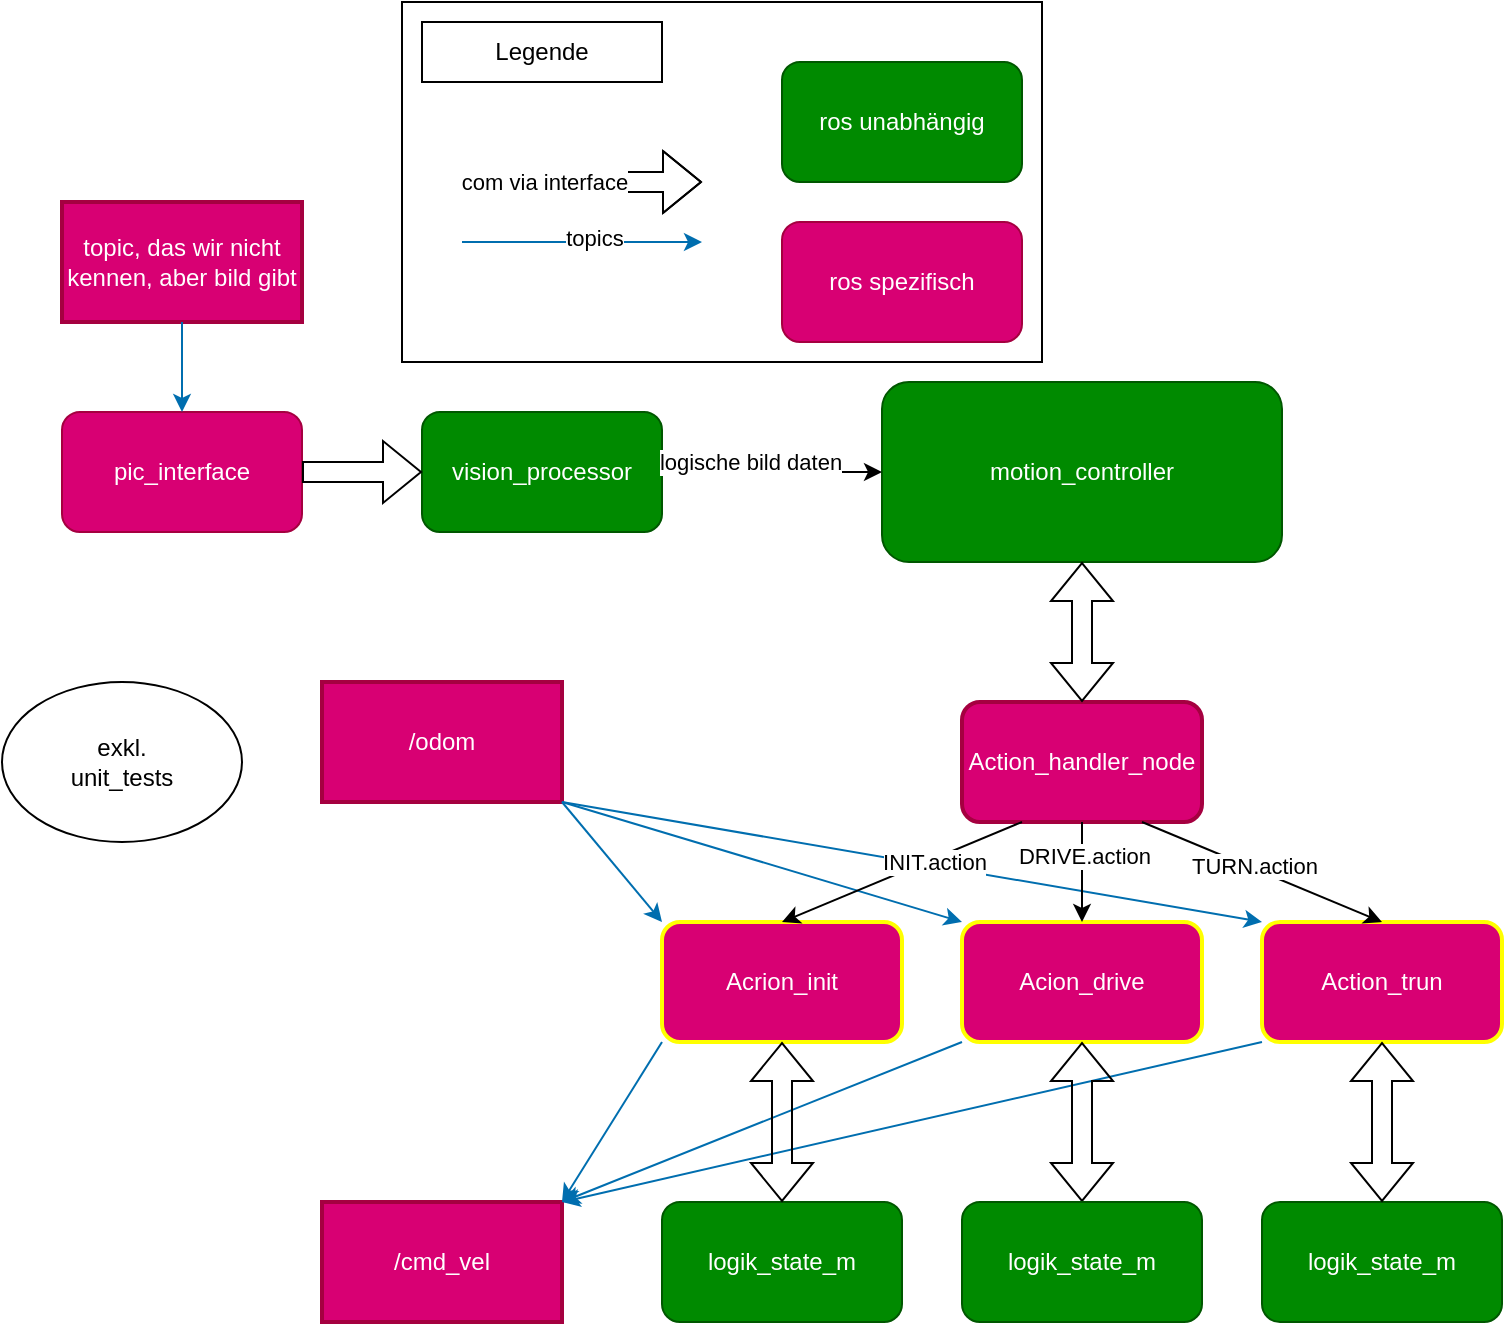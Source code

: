<mxfile pages="2">
    <diagram name="Seite-1" id="KaFoANcTmPBPSSFuzQFE">
        <mxGraphModel dx="1086" dy="779" grid="1" gridSize="10" guides="1" tooltips="1" connect="1" arrows="1" fold="1" page="1" pageScale="1" pageWidth="827" pageHeight="1169" math="0" shadow="0">
            <root>
                <mxCell id="0"/>
                <mxCell id="1" parent="0"/>
                <mxCell id="_hdkilqvFQc3fWKhVySa-1" value="motion_controller" style="rounded=1;whiteSpace=wrap;html=1;fillColor=#008a00;fontColor=#ffffff;strokeColor=#005700;" parent="1" vertex="1">
                    <mxGeometry x="480" y="290" width="200" height="90" as="geometry"/>
                </mxCell>
                <mxCell id="_hdkilqvFQc3fWKhVySa-2" value="pic_interface" style="rounded=1;whiteSpace=wrap;html=1;fillColor=#d80073;fontColor=#ffffff;strokeColor=#A50040;" parent="1" vertex="1">
                    <mxGeometry x="70" y="305" width="120" height="60" as="geometry"/>
                </mxCell>
                <mxCell id="2Nol_eHgDA5r__7TuG9x-1" value="Acion_drive" style="rounded=1;whiteSpace=wrap;html=1;fillColor=#d80073;fontColor=#ffffff;strokeColor=#FFFF00;strokeWidth=2;" parent="1" vertex="1">
                    <mxGeometry x="520" y="560" width="120" height="60" as="geometry"/>
                </mxCell>
                <mxCell id="2Nol_eHgDA5r__7TuG9x-2" value="Acrion_init" style="rounded=1;whiteSpace=wrap;html=1;fillColor=#d80073;fontColor=#ffffff;strokeColor=#FFFF00;strokeWidth=2;" parent="1" vertex="1">
                    <mxGeometry x="370" y="560" width="120" height="60" as="geometry"/>
                </mxCell>
                <mxCell id="2Nol_eHgDA5r__7TuG9x-3" value="Action_trun" style="rounded=1;whiteSpace=wrap;html=1;fillColor=#d80073;fontColor=#ffffff;strokeColor=#FFFF00;strokeWidth=2;" parent="1" vertex="1">
                    <mxGeometry x="670" y="560" width="120" height="60" as="geometry"/>
                </mxCell>
                <mxCell id="2Nol_eHgDA5r__7TuG9x-4" value="/cmd_vel" style="rounded=0;whiteSpace=wrap;html=1;fillColor=#d80073;fontColor=#ffffff;strokeColor=light-dark(#A50040, #00eeff);strokeWidth=2;" parent="1" vertex="1">
                    <mxGeometry x="200" y="700" width="120" height="60" as="geometry"/>
                </mxCell>
                <mxCell id="2Nol_eHgDA5r__7TuG9x-5" value="/odom" style="rounded=0;whiteSpace=wrap;html=1;fillColor=#d80073;fontColor=#ffffff;strokeColor=light-dark(#A50040, #00eeff);strokeWidth=2;" parent="1" vertex="1">
                    <mxGeometry x="200" y="440" width="120" height="60" as="geometry"/>
                </mxCell>
                <mxCell id="2Nol_eHgDA5r__7TuG9x-9" value="" style="endArrow=classic;html=1;rounded=0;entryX=1;entryY=0;entryDx=0;entryDy=0;exitX=0;exitY=1;exitDx=0;exitDy=0;fillColor=#1ba1e2;strokeColor=#006EAF;" parent="1" source="2Nol_eHgDA5r__7TuG9x-1" target="2Nol_eHgDA5r__7TuG9x-4" edge="1">
                    <mxGeometry width="50" height="50" relative="1" as="geometry">
                        <mxPoint x="370" y="620" as="sourcePoint"/>
                        <mxPoint x="420" y="570" as="targetPoint"/>
                    </mxGeometry>
                </mxCell>
                <mxCell id="2Nol_eHgDA5r__7TuG9x-10" value="" style="endArrow=classic;html=1;rounded=0;entryX=1;entryY=0;entryDx=0;entryDy=0;exitX=0;exitY=1;exitDx=0;exitDy=0;fillColor=#1ba1e2;strokeColor=#006EAF;" parent="1" source="2Nol_eHgDA5r__7TuG9x-2" target="2Nol_eHgDA5r__7TuG9x-4" edge="1">
                    <mxGeometry width="50" height="50" relative="1" as="geometry">
                        <mxPoint x="370" y="620" as="sourcePoint"/>
                        <mxPoint x="420" y="570" as="targetPoint"/>
                    </mxGeometry>
                </mxCell>
                <mxCell id="2Nol_eHgDA5r__7TuG9x-11" value="" style="endArrow=classic;html=1;rounded=0;entryX=1;entryY=0;entryDx=0;entryDy=0;exitX=0;exitY=1;exitDx=0;exitDy=0;fillColor=#1ba1e2;strokeColor=#006EAF;" parent="1" source="2Nol_eHgDA5r__7TuG9x-3" target="2Nol_eHgDA5r__7TuG9x-4" edge="1">
                    <mxGeometry width="50" height="50" relative="1" as="geometry">
                        <mxPoint x="370" y="620" as="sourcePoint"/>
                        <mxPoint x="420" y="570" as="targetPoint"/>
                    </mxGeometry>
                </mxCell>
                <mxCell id="2Nol_eHgDA5r__7TuG9x-12" value="" style="endArrow=classic;html=1;rounded=0;exitX=1;exitY=1;exitDx=0;exitDy=0;entryX=0;entryY=0;entryDx=0;entryDy=0;fillColor=#1ba1e2;strokeColor=#006EAF;" parent="1" source="2Nol_eHgDA5r__7TuG9x-5" target="2Nol_eHgDA5r__7TuG9x-1" edge="1">
                    <mxGeometry width="50" height="50" relative="1" as="geometry">
                        <mxPoint x="390" y="460" as="sourcePoint"/>
                        <mxPoint x="440" y="410" as="targetPoint"/>
                    </mxGeometry>
                </mxCell>
                <mxCell id="2Nol_eHgDA5r__7TuG9x-13" value="" style="endArrow=classic;html=1;rounded=0;exitX=1;exitY=1;exitDx=0;exitDy=0;entryX=0;entryY=0;entryDx=0;entryDy=0;fillColor=#1ba1e2;strokeColor=#006EAF;" parent="1" source="2Nol_eHgDA5r__7TuG9x-5" target="2Nol_eHgDA5r__7TuG9x-2" edge="1">
                    <mxGeometry width="50" height="50" relative="1" as="geometry">
                        <mxPoint x="390" y="460" as="sourcePoint"/>
                        <mxPoint x="440" y="410" as="targetPoint"/>
                    </mxGeometry>
                </mxCell>
                <mxCell id="2Nol_eHgDA5r__7TuG9x-14" value="" style="endArrow=classic;html=1;rounded=0;exitX=1;exitY=1;exitDx=0;exitDy=0;entryX=0;entryY=0;entryDx=0;entryDy=0;fillColor=#1ba1e2;strokeColor=#006EAF;" parent="1" source="2Nol_eHgDA5r__7TuG9x-5" target="2Nol_eHgDA5r__7TuG9x-3" edge="1">
                    <mxGeometry width="50" height="50" relative="1" as="geometry">
                        <mxPoint x="390" y="460" as="sourcePoint"/>
                        <mxPoint x="440" y="410" as="targetPoint"/>
                    </mxGeometry>
                </mxCell>
                <mxCell id="2Nol_eHgDA5r__7TuG9x-20" value="" style="shape=flexArrow;endArrow=classic;html=1;rounded=0;" parent="1" edge="1">
                    <mxGeometry width="50" height="50" relative="1" as="geometry">
                        <mxPoint x="280" y="190" as="sourcePoint"/>
                        <mxPoint x="390" y="190" as="targetPoint"/>
                        <Array as="points">
                            <mxPoint x="310" y="190"/>
                            <mxPoint x="340" y="190"/>
                        </Array>
                    </mxGeometry>
                </mxCell>
                <mxCell id="2Nol_eHgDA5r__7TuG9x-21" value="com via interface" style="edgeLabel;html=1;align=center;verticalAlign=middle;resizable=0;points=[];" parent="2Nol_eHgDA5r__7TuG9x-20" vertex="1" connectable="0">
                    <mxGeometry x="-0.436" relative="1" as="geometry">
                        <mxPoint as="offset"/>
                    </mxGeometry>
                </mxCell>
                <mxCell id="2Nol_eHgDA5r__7TuG9x-25" value="topic, das wir nicht kennen, aber bild gibt" style="rounded=0;whiteSpace=wrap;html=1;fillColor=#d80073;fontColor=#ffffff;strokeColor=light-dark(#A50040, #00eeff);strokeWidth=2;" parent="1" vertex="1">
                    <mxGeometry x="70" y="200" width="120" height="60" as="geometry"/>
                </mxCell>
                <mxCell id="2Nol_eHgDA5r__7TuG9x-26" value="" style="endArrow=classic;html=1;rounded=0;exitX=0.5;exitY=1;exitDx=0;exitDy=0;entryX=0.5;entryY=0;entryDx=0;entryDy=0;fillColor=#1ba1e2;strokeColor=#006EAF;" parent="1" source="2Nol_eHgDA5r__7TuG9x-25" target="_hdkilqvFQc3fWKhVySa-2" edge="1">
                    <mxGeometry width="50" height="50" relative="1" as="geometry">
                        <mxPoint x="390" y="460" as="sourcePoint"/>
                        <mxPoint x="440" y="410" as="targetPoint"/>
                    </mxGeometry>
                </mxCell>
                <mxCell id="2Nol_eHgDA5r__7TuG9x-27" value="vision_processor" style="rounded=1;whiteSpace=wrap;html=1;fillColor=#008a00;fontColor=#ffffff;strokeColor=#005700;" parent="1" vertex="1">
                    <mxGeometry x="250" y="305" width="120" height="60" as="geometry"/>
                </mxCell>
                <mxCell id="2Nol_eHgDA5r__7TuG9x-28" value="" style="shape=flexArrow;endArrow=classic;html=1;rounded=0;exitX=1;exitY=0.5;exitDx=0;exitDy=0;entryX=0;entryY=0.5;entryDx=0;entryDy=0;" parent="1" source="_hdkilqvFQc3fWKhVySa-2" target="2Nol_eHgDA5r__7TuG9x-27" edge="1">
                    <mxGeometry width="50" height="50" relative="1" as="geometry">
                        <mxPoint x="390" y="460" as="sourcePoint"/>
                        <mxPoint x="440" y="410" as="targetPoint"/>
                    </mxGeometry>
                </mxCell>
                <mxCell id="2Nol_eHgDA5r__7TuG9x-29" value="" style="endArrow=classic;html=1;rounded=0;exitX=1;exitY=0.5;exitDx=0;exitDy=0;entryX=0;entryY=0.5;entryDx=0;entryDy=0;" parent="1" source="2Nol_eHgDA5r__7TuG9x-27" target="_hdkilqvFQc3fWKhVySa-1" edge="1">
                    <mxGeometry width="50" height="50" relative="1" as="geometry">
                        <mxPoint x="390" y="460" as="sourcePoint"/>
                        <mxPoint x="440" y="410" as="targetPoint"/>
                    </mxGeometry>
                </mxCell>
                <mxCell id="2Nol_eHgDA5r__7TuG9x-30" value="logische bild daten" style="edgeLabel;html=1;align=center;verticalAlign=middle;resizable=0;points=[];" parent="2Nol_eHgDA5r__7TuG9x-29" vertex="1" connectable="0">
                    <mxGeometry x="0.126" y="-1" relative="1" as="geometry">
                        <mxPoint x="-18" y="-6" as="offset"/>
                    </mxGeometry>
                </mxCell>
                <mxCell id="2Nol_eHgDA5r__7TuG9x-31" value="" style="shape=flexArrow;endArrow=classic;startArrow=classic;html=1;rounded=0;entryX=0.5;entryY=1;entryDx=0;entryDy=0;exitX=0.5;exitY=0;exitDx=0;exitDy=0;" parent="1" source="2Nol_eHgDA5r__7TuG9x-32" target="2Nol_eHgDA5r__7TuG9x-1" edge="1">
                    <mxGeometry width="100" height="100" relative="1" as="geometry">
                        <mxPoint x="540" y="710" as="sourcePoint"/>
                        <mxPoint x="650" y="380" as="targetPoint"/>
                    </mxGeometry>
                </mxCell>
                <mxCell id="2Nol_eHgDA5r__7TuG9x-33" value="" style="shape=flexArrow;endArrow=classic;startArrow=classic;html=1;rounded=0;entryX=0.5;entryY=1;entryDx=0;entryDy=0;" parent="1" target="2Nol_eHgDA5r__7TuG9x-32" edge="1">
                    <mxGeometry width="100" height="100" relative="1" as="geometry">
                        <mxPoint x="540" y="710" as="sourcePoint"/>
                        <mxPoint x="580" y="620" as="targetPoint"/>
                    </mxGeometry>
                </mxCell>
                <mxCell id="2Nol_eHgDA5r__7TuG9x-32" value="logik_state_m" style="rounded=1;whiteSpace=wrap;html=1;fillColor=#008a00;fontColor=#ffffff;strokeColor=#005700;" parent="1" vertex="1">
                    <mxGeometry x="520" y="700" width="120" height="60" as="geometry"/>
                </mxCell>
                <mxCell id="2Nol_eHgDA5r__7TuG9x-36" value="logik_state_m" style="rounded=1;whiteSpace=wrap;html=1;fillColor=#008a00;fontColor=#ffffff;strokeColor=#005700;" parent="1" vertex="1">
                    <mxGeometry x="370" y="700" width="120" height="60" as="geometry"/>
                </mxCell>
                <mxCell id="2Nol_eHgDA5r__7TuG9x-37" value="logik_state_m" style="rounded=1;whiteSpace=wrap;html=1;fillColor=#008a00;fontColor=#ffffff;strokeColor=#005700;" parent="1" vertex="1">
                    <mxGeometry x="670" y="700" width="120" height="60" as="geometry"/>
                </mxCell>
                <mxCell id="2Nol_eHgDA5r__7TuG9x-38" value="" style="shape=flexArrow;endArrow=classic;startArrow=classic;html=1;rounded=0;entryX=0.5;entryY=1;entryDx=0;entryDy=0;exitX=0.5;exitY=0;exitDx=0;exitDy=0;" parent="1" source="2Nol_eHgDA5r__7TuG9x-36" target="2Nol_eHgDA5r__7TuG9x-2" edge="1">
                    <mxGeometry width="100" height="100" relative="1" as="geometry">
                        <mxPoint x="360" y="730" as="sourcePoint"/>
                        <mxPoint x="400" y="640" as="targetPoint"/>
                    </mxGeometry>
                </mxCell>
                <mxCell id="2Nol_eHgDA5r__7TuG9x-40" value="" style="shape=flexArrow;endArrow=classic;startArrow=classic;html=1;rounded=0;entryX=0.5;entryY=1;entryDx=0;entryDy=0;exitX=0.5;exitY=0;exitDx=0;exitDy=0;" parent="1" source="2Nol_eHgDA5r__7TuG9x-37" target="2Nol_eHgDA5r__7TuG9x-3" edge="1">
                    <mxGeometry width="100" height="100" relative="1" as="geometry">
                        <mxPoint x="580" y="720" as="sourcePoint"/>
                        <mxPoint x="570" y="630" as="targetPoint"/>
                    </mxGeometry>
                </mxCell>
                <mxCell id="2Nol_eHgDA5r__7TuG9x-46" value="exkl.&lt;div&gt;unit_tests&lt;/div&gt;" style="ellipse;whiteSpace=wrap;html=1;" parent="1" vertex="1">
                    <mxGeometry x="40" y="440" width="120" height="80" as="geometry"/>
                </mxCell>
                <mxCell id="2Nol_eHgDA5r__7TuG9x-49" value="" style="endArrow=classic;html=1;rounded=0;fillColor=#1ba1e2;strokeColor=#006EAF;" parent="1" edge="1">
                    <mxGeometry width="50" height="50" relative="1" as="geometry">
                        <mxPoint x="270" y="220" as="sourcePoint"/>
                        <mxPoint x="390" y="220" as="targetPoint"/>
                    </mxGeometry>
                </mxCell>
                <mxCell id="2Nol_eHgDA5r__7TuG9x-50" value="topics" style="edgeLabel;html=1;align=center;verticalAlign=middle;resizable=0;points=[];" parent="2Nol_eHgDA5r__7TuG9x-49" vertex="1" connectable="0">
                    <mxGeometry x="0.1" y="2" relative="1" as="geometry">
                        <mxPoint as="offset"/>
                    </mxGeometry>
                </mxCell>
                <mxCell id="2Nol_eHgDA5r__7TuG9x-51" value="ros spezifisch" style="rounded=1;whiteSpace=wrap;html=1;fillColor=#d80073;fontColor=#ffffff;strokeColor=#A50040;" parent="1" vertex="1">
                    <mxGeometry x="430" y="210" width="120" height="60" as="geometry"/>
                </mxCell>
                <mxCell id="2Nol_eHgDA5r__7TuG9x-52" value="ros unabhängig" style="rounded=1;whiteSpace=wrap;html=1;fillColor=#008a00;fontColor=#ffffff;strokeColor=#005700;" parent="1" vertex="1">
                    <mxGeometry x="430" y="130" width="120" height="60" as="geometry"/>
                </mxCell>
                <mxCell id="41G2O9qYlRNZdGG1EV6q-1" value="Action_handler_node" style="rounded=1;whiteSpace=wrap;html=1;fillColor=#d80073;fontColor=#ffffff;strokeColor=light-dark(#A50040, #1300a3);strokeWidth=2;" parent="1" vertex="1">
                    <mxGeometry x="520" y="450" width="120" height="60" as="geometry"/>
                </mxCell>
                <mxCell id="41G2O9qYlRNZdGG1EV6q-2" value="" style="endArrow=classic;html=1;rounded=0;entryX=0.5;entryY=0;entryDx=0;entryDy=0;exitX=0.25;exitY=1;exitDx=0;exitDy=0;" parent="1" source="41G2O9qYlRNZdGG1EV6q-1" target="2Nol_eHgDA5r__7TuG9x-2" edge="1">
                    <mxGeometry width="50" height="50" relative="1" as="geometry">
                        <mxPoint x="440" y="430" as="sourcePoint"/>
                        <mxPoint x="550" y="500" as="targetPoint"/>
                    </mxGeometry>
                </mxCell>
                <mxCell id="41G2O9qYlRNZdGG1EV6q-5" value="INIT.action" style="edgeLabel;html=1;align=center;verticalAlign=middle;resizable=0;points=[];" parent="41G2O9qYlRNZdGG1EV6q-2" vertex="1" connectable="0">
                    <mxGeometry x="-0.263" y="1" relative="1" as="geometry">
                        <mxPoint as="offset"/>
                    </mxGeometry>
                </mxCell>
                <mxCell id="41G2O9qYlRNZdGG1EV6q-3" value="" style="endArrow=classic;html=1;rounded=0;exitX=0.5;exitY=1;exitDx=0;exitDy=0;entryX=0.5;entryY=0;entryDx=0;entryDy=0;" parent="1" source="41G2O9qYlRNZdGG1EV6q-1" target="2Nol_eHgDA5r__7TuG9x-1" edge="1">
                    <mxGeometry width="50" height="50" relative="1" as="geometry">
                        <mxPoint x="500" y="550" as="sourcePoint"/>
                        <mxPoint x="550" y="500" as="targetPoint"/>
                    </mxGeometry>
                </mxCell>
                <mxCell id="41G2O9qYlRNZdGG1EV6q-6" value="DRIVE.action" style="edgeLabel;html=1;align=center;verticalAlign=middle;resizable=0;points=[];" parent="41G2O9qYlRNZdGG1EV6q-3" vertex="1" connectable="0">
                    <mxGeometry x="-0.32" y="1" relative="1" as="geometry">
                        <mxPoint as="offset"/>
                    </mxGeometry>
                </mxCell>
                <mxCell id="41G2O9qYlRNZdGG1EV6q-4" value="" style="endArrow=classic;html=1;rounded=0;exitX=0.75;exitY=1;exitDx=0;exitDy=0;entryX=0.5;entryY=0;entryDx=0;entryDy=0;" parent="1" source="41G2O9qYlRNZdGG1EV6q-1" target="2Nol_eHgDA5r__7TuG9x-3" edge="1">
                    <mxGeometry width="50" height="50" relative="1" as="geometry">
                        <mxPoint x="500" y="550" as="sourcePoint"/>
                        <mxPoint x="550" y="500" as="targetPoint"/>
                    </mxGeometry>
                </mxCell>
                <mxCell id="41G2O9qYlRNZdGG1EV6q-7" value="TURN.action" style="edgeLabel;html=1;align=center;verticalAlign=middle;resizable=0;points=[];" parent="41G2O9qYlRNZdGG1EV6q-4" vertex="1" connectable="0">
                    <mxGeometry x="-0.075" y="1" relative="1" as="geometry">
                        <mxPoint as="offset"/>
                    </mxGeometry>
                </mxCell>
                <mxCell id="41G2O9qYlRNZdGG1EV6q-8" value="" style="shape=flexArrow;endArrow=classic;startArrow=classic;html=1;rounded=0;entryX=0.5;entryY=1;entryDx=0;entryDy=0;exitX=0.5;exitY=0;exitDx=0;exitDy=0;" parent="1" source="41G2O9qYlRNZdGG1EV6q-1" target="_hdkilqvFQc3fWKhVySa-1" edge="1">
                    <mxGeometry width="100" height="100" relative="1" as="geometry">
                        <mxPoint x="470" y="570" as="sourcePoint"/>
                        <mxPoint x="570" y="470" as="targetPoint"/>
                    </mxGeometry>
                </mxCell>
                <mxCell id="41G2O9qYlRNZdGG1EV6q-14" value="" style="rounded=0;whiteSpace=wrap;html=1;fillColor=none;" parent="1" vertex="1">
                    <mxGeometry x="240" y="100" width="320" height="180" as="geometry"/>
                </mxCell>
                <mxCell id="41G2O9qYlRNZdGG1EV6q-15" value="Legende" style="rounded=0;whiteSpace=wrap;html=1;" parent="1" vertex="1">
                    <mxGeometry x="250" y="110" width="120" height="30" as="geometry"/>
                </mxCell>
            </root>
        </mxGraphModel>
    </diagram>
    <diagram id="BansPSDXBwfkRKWzruai" name="Seite-2">
        <mxGraphModel grid="1" page="1" gridSize="10" guides="1" tooltips="1" connect="1" arrows="1" fold="1" pageScale="1" pageWidth="827" pageHeight="1169" math="0" shadow="0">
            <root>
                <mxCell id="0"/>
                <mxCell id="1" parent="0"/>
            </root>
        </mxGraphModel>
    </diagram>
</mxfile>